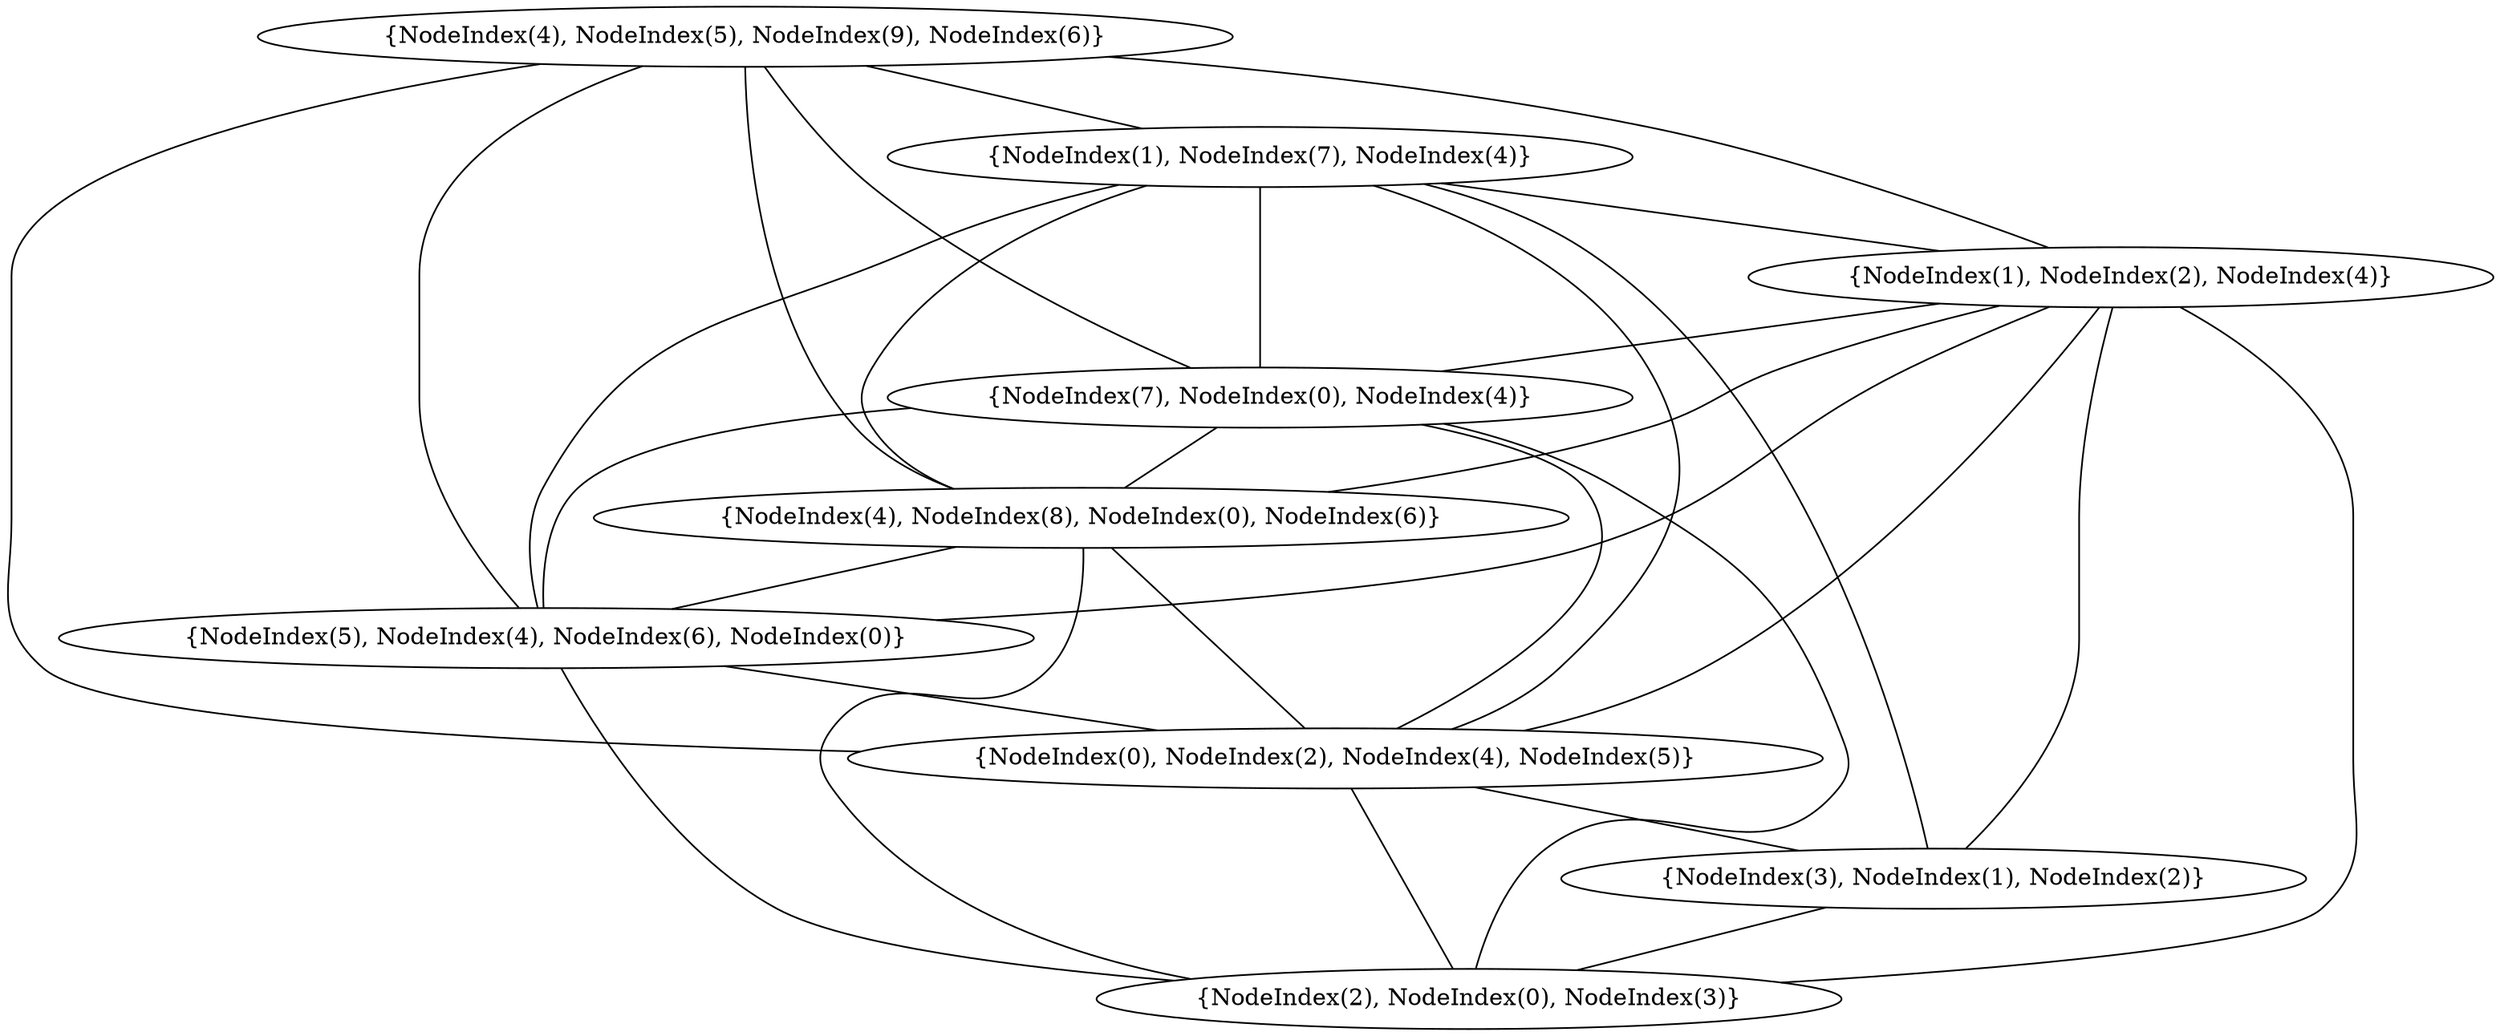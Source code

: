 graph {
    0 [ label = "{NodeIndex(2), NodeIndex(0), NodeIndex(3)}" ]
    1 [ label = "{NodeIndex(3), NodeIndex(1), NodeIndex(2)}" ]
    2 [ label = "{NodeIndex(0), NodeIndex(2), NodeIndex(4), NodeIndex(5)}" ]
    3 [ label = "{NodeIndex(5), NodeIndex(4), NodeIndex(6), NodeIndex(0)}" ]
    4 [ label = "{NodeIndex(4), NodeIndex(8), NodeIndex(0), NodeIndex(6)}" ]
    5 [ label = "{NodeIndex(7), NodeIndex(0), NodeIndex(4)}" ]
    6 [ label = "{NodeIndex(1), NodeIndex(2), NodeIndex(4)}" ]
    7 [ label = "{NodeIndex(1), NodeIndex(7), NodeIndex(4)}" ]
    8 [ label = "{NodeIndex(4), NodeIndex(5), NodeIndex(9), NodeIndex(6)}" ]
    1 -- 0 [ ]
    2 -- 0 [ ]
    2 -- 1 [ ]
    3 -- 0 [ ]
    3 -- 2 [ ]
    4 -- 0 [ ]
    4 -- 2 [ ]
    4 -- 3 [ ]
    5 -- 0 [ ]
    5 -- 2 [ ]
    5 -- 3 [ ]
    5 -- 4 [ ]
    6 -- 0 [ ]
    6 -- 1 [ ]
    6 -- 2 [ ]
    6 -- 3 [ ]
    6 -- 4 [ ]
    6 -- 5 [ ]
    7 -- 1 [ ]
    7 -- 2 [ ]
    7 -- 3 [ ]
    7 -- 4 [ ]
    7 -- 5 [ ]
    7 -- 6 [ ]
    8 -- 2 [ ]
    8 -- 3 [ ]
    8 -- 4 [ ]
    8 -- 5 [ ]
    8 -- 6 [ ]
    8 -- 7 [ ]
}
